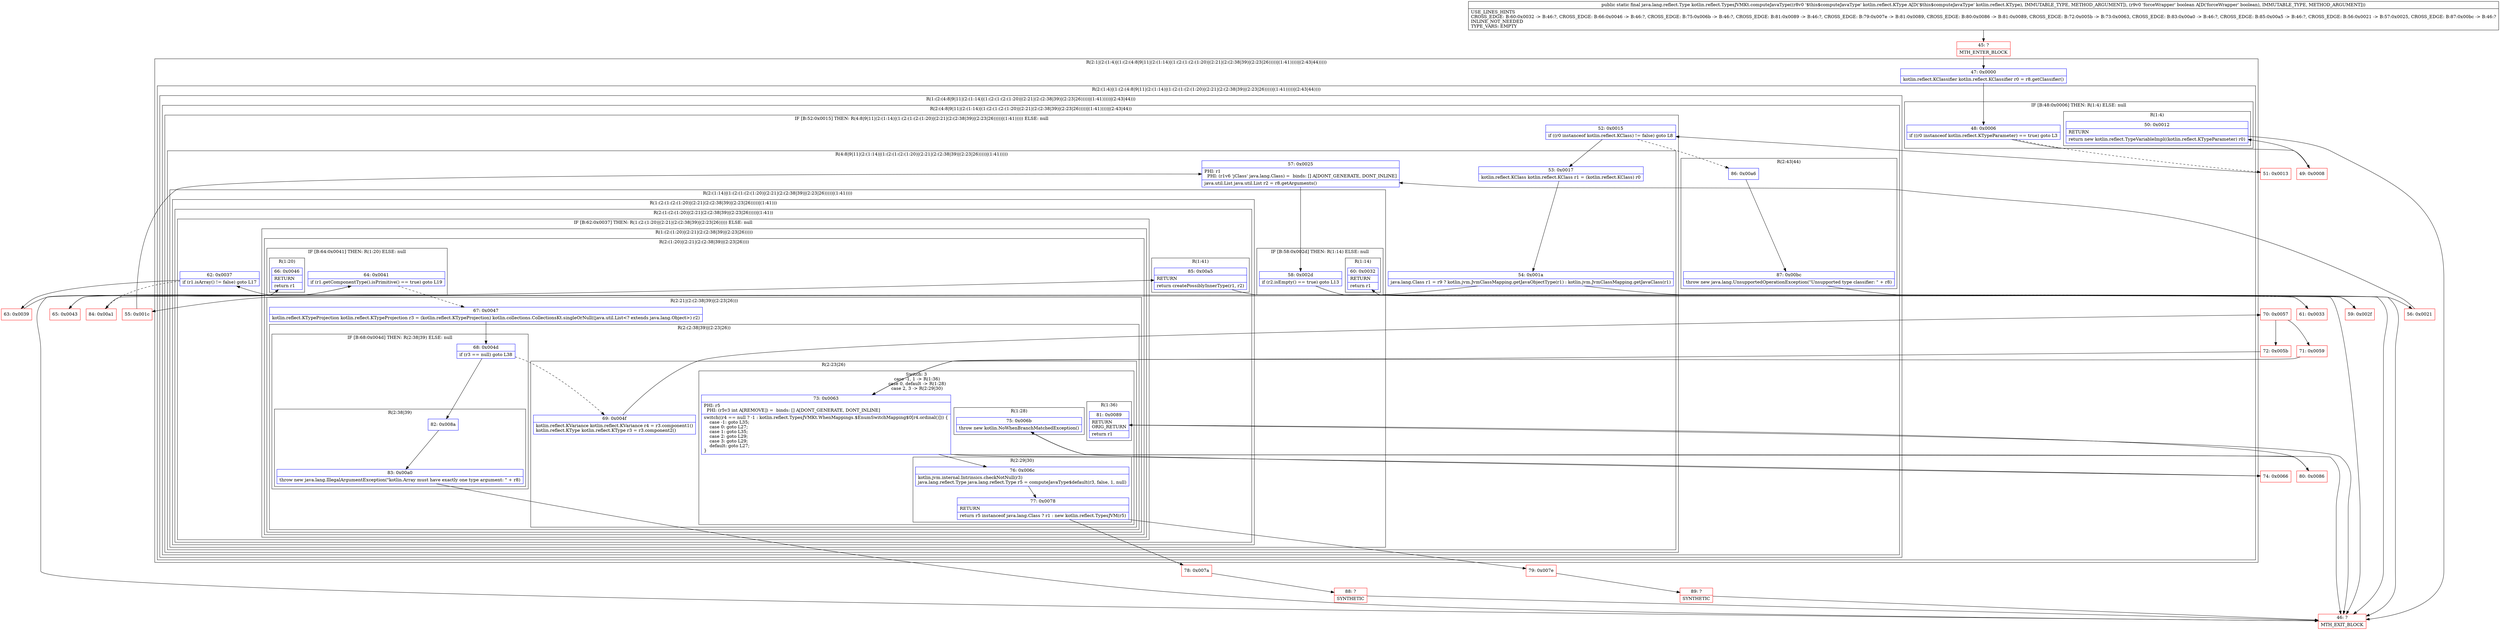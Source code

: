 digraph "CFG forkotlin.reflect.TypesJVMKt.computeJavaType(Lkotlin\/reflect\/KType;Z)Ljava\/lang\/reflect\/Type;" {
subgraph cluster_Region_1039140672 {
label = "R(2:1|(2:(1:4)|(1:(2:(4:8|9|11|(2:(1:14)|(1:(2:(1:(2:(1:20)|(2:21|(2:(2:38|39)|(2:23|26)))))|(1:41)))))|(2:43|44)))))";
node [shape=record,color=blue];
Node_47 [shape=record,label="{47\:\ 0x0000|kotlin.reflect.KClassifier kotlin.reflect.KClassifier r0 = r8.getClassifier()\l}"];
subgraph cluster_Region_1582724716 {
label = "R(2:(1:4)|(1:(2:(4:8|9|11|(2:(1:14)|(1:(2:(1:(2:(1:20)|(2:21|(2:(2:38|39)|(2:23|26)))))|(1:41)))))|(2:43|44))))";
node [shape=record,color=blue];
subgraph cluster_IfRegion_1231654007 {
label = "IF [B:48:0x0006] THEN: R(1:4) ELSE: null";
node [shape=record,color=blue];
Node_48 [shape=record,label="{48\:\ 0x0006|if ((r0 instanceof kotlin.reflect.KTypeParameter) == true) goto L3\l}"];
subgraph cluster_Region_889657358 {
label = "R(1:4)";
node [shape=record,color=blue];
Node_50 [shape=record,label="{50\:\ 0x0012|RETURN\l|return new kotlin.reflect.TypeVariableImpl((kotlin.reflect.KTypeParameter) r0)\l}"];
}
}
subgraph cluster_Region_391748163 {
label = "R(1:(2:(4:8|9|11|(2:(1:14)|(1:(2:(1:(2:(1:20)|(2:21|(2:(2:38|39)|(2:23|26)))))|(1:41)))))|(2:43|44)))";
node [shape=record,color=blue];
subgraph cluster_Region_512355994 {
label = "R(2:(4:8|9|11|(2:(1:14)|(1:(2:(1:(2:(1:20)|(2:21|(2:(2:38|39)|(2:23|26)))))|(1:41)))))|(2:43|44))";
node [shape=record,color=blue];
subgraph cluster_IfRegion_511407024 {
label = "IF [B:52:0x0015] THEN: R(4:8|9|11|(2:(1:14)|(1:(2:(1:(2:(1:20)|(2:21|(2:(2:38|39)|(2:23|26)))))|(1:41))))) ELSE: null";
node [shape=record,color=blue];
Node_52 [shape=record,label="{52\:\ 0x0015|if ((r0 instanceof kotlin.reflect.KClass) != false) goto L8\l}"];
subgraph cluster_Region_596421944 {
label = "R(4:8|9|11|(2:(1:14)|(1:(2:(1:(2:(1:20)|(2:21|(2:(2:38|39)|(2:23|26)))))|(1:41)))))";
node [shape=record,color=blue];
Node_53 [shape=record,label="{53\:\ 0x0017|kotlin.reflect.KClass kotlin.reflect.KClass r1 = (kotlin.reflect.KClass) r0\l}"];
Node_54 [shape=record,label="{54\:\ 0x001a|java.lang.Class r1 = r9 ? kotlin.jvm.JvmClassMapping.getJavaObjectType(r1) : kotlin.jvm.JvmClassMapping.getJavaClass(r1)\l}"];
Node_57 [shape=record,label="{57\:\ 0x0025|PHI: r1 \l  PHI: (r1v6 'jClass' java.lang.Class) =  binds: [] A[DONT_GENERATE, DONT_INLINE]\l|java.util.List java.util.List r2 = r8.getArguments()\l}"];
subgraph cluster_Region_906786308 {
label = "R(2:(1:14)|(1:(2:(1:(2:(1:20)|(2:21|(2:(2:38|39)|(2:23|26)))))|(1:41))))";
node [shape=record,color=blue];
subgraph cluster_IfRegion_710147928 {
label = "IF [B:58:0x002d] THEN: R(1:14) ELSE: null";
node [shape=record,color=blue];
Node_58 [shape=record,label="{58\:\ 0x002d|if (r2.isEmpty() == true) goto L13\l}"];
subgraph cluster_Region_637765386 {
label = "R(1:14)";
node [shape=record,color=blue];
Node_60 [shape=record,label="{60\:\ 0x0032|RETURN\l|return r1\l}"];
}
}
subgraph cluster_Region_1535415231 {
label = "R(1:(2:(1:(2:(1:20)|(2:21|(2:(2:38|39)|(2:23|26)))))|(1:41)))";
node [shape=record,color=blue];
subgraph cluster_Region_13926670 {
label = "R(2:(1:(2:(1:20)|(2:21|(2:(2:38|39)|(2:23|26)))))|(1:41))";
node [shape=record,color=blue];
subgraph cluster_IfRegion_734604460 {
label = "IF [B:62:0x0037] THEN: R(1:(2:(1:20)|(2:21|(2:(2:38|39)|(2:23|26))))) ELSE: null";
node [shape=record,color=blue];
Node_62 [shape=record,label="{62\:\ 0x0037|if (r1.isArray() != false) goto L17\l}"];
subgraph cluster_Region_1366835888 {
label = "R(1:(2:(1:20)|(2:21|(2:(2:38|39)|(2:23|26)))))";
node [shape=record,color=blue];
subgraph cluster_Region_68264653 {
label = "R(2:(1:20)|(2:21|(2:(2:38|39)|(2:23|26))))";
node [shape=record,color=blue];
subgraph cluster_IfRegion_1852456086 {
label = "IF [B:64:0x0041] THEN: R(1:20) ELSE: null";
node [shape=record,color=blue];
Node_64 [shape=record,label="{64\:\ 0x0041|if (r1.getComponentType().isPrimitive() == true) goto L19\l}"];
subgraph cluster_Region_675920142 {
label = "R(1:20)";
node [shape=record,color=blue];
Node_66 [shape=record,label="{66\:\ 0x0046|RETURN\l|return r1\l}"];
}
}
subgraph cluster_Region_2060264536 {
label = "R(2:21|(2:(2:38|39)|(2:23|26)))";
node [shape=record,color=blue];
Node_67 [shape=record,label="{67\:\ 0x0047|kotlin.reflect.KTypeProjection kotlin.reflect.KTypeProjection r3 = (kotlin.reflect.KTypeProjection) kotlin.collections.CollectionsKt.singleOrNull((java.util.List\<? extends java.lang.Object\>) r2)\l}"];
subgraph cluster_Region_2079834267 {
label = "R(2:(2:38|39)|(2:23|26))";
node [shape=record,color=blue];
subgraph cluster_IfRegion_1058866264 {
label = "IF [B:68:0x004d] THEN: R(2:38|39) ELSE: null";
node [shape=record,color=blue];
Node_68 [shape=record,label="{68\:\ 0x004d|if (r3 == null) goto L38\l}"];
subgraph cluster_Region_1603265050 {
label = "R(2:38|39)";
node [shape=record,color=blue];
Node_82 [shape=record,label="{82\:\ 0x008a}"];
Node_83 [shape=record,label="{83\:\ 0x00a0|throw new java.lang.IllegalArgumentException(\"kotlin.Array must have exactly one type argument: \" + r8)\l}"];
}
}
subgraph cluster_Region_1294672292 {
label = "R(2:23|26)";
node [shape=record,color=blue];
Node_69 [shape=record,label="{69\:\ 0x004f|kotlin.reflect.KVariance kotlin.reflect.KVariance r4 = r3.component1()\lkotlin.reflect.KType kotlin.reflect.KType r3 = r3.component2()\l}"];
subgraph cluster_SwitchRegion_2016919142 {
label = "Switch: 3
 case -1, 1 -> R(1:36)
 case 0, default -> R(1:28)
 case 2, 3 -> R(2:29|30)";
node [shape=record,color=blue];
Node_73 [shape=record,label="{73\:\ 0x0063|PHI: r5 \l  PHI: (r5v3 int A[REMOVE]) =  binds: [] A[DONT_GENERATE, DONT_INLINE]\l|switch((r4 == null ? \-1 : kotlin.reflect.TypesJVMKt.WhenMappings.$EnumSwitchMapping$0[r4.ordinal()])) \{\l    case \-1: goto L35;\l    case 0: goto L27;\l    case 1: goto L35;\l    case 2: goto L29;\l    case 3: goto L29;\l    default: goto L27;\l\}\l}"];
subgraph cluster_Region_306725082 {
label = "R(1:36)";
node [shape=record,color=blue];
Node_81 [shape=record,label="{81\:\ 0x0089|RETURN\lORIG_RETURN\l|return r1\l}"];
}
subgraph cluster_Region_1282496153 {
label = "R(1:28)";
node [shape=record,color=blue];
Node_75 [shape=record,label="{75\:\ 0x006b|throw new kotlin.NoWhenBranchMatchedException()\l}"];
}
subgraph cluster_Region_1887875699 {
label = "R(2:29|30)";
node [shape=record,color=blue];
Node_76 [shape=record,label="{76\:\ 0x006c|kotlin.jvm.internal.Intrinsics.checkNotNull(r3)\ljava.lang.reflect.Type java.lang.reflect.Type r5 = computeJavaType$default(r3, false, 1, null)\l}"];
Node_77 [shape=record,label="{77\:\ 0x0078|RETURN\l|return r5 instanceof java.lang.Class ? r1 : new kotlin.reflect.TypesJVM(r5)\l}"];
}
}
}
}
}
}
}
}
subgraph cluster_Region_1329049209 {
label = "R(1:41)";
node [shape=record,color=blue];
Node_85 [shape=record,label="{85\:\ 0x00a5|RETURN\l|return createPossiblyInnerType(r1, r2)\l}"];
}
}
}
}
}
}
subgraph cluster_Region_1165988368 {
label = "R(2:43|44)";
node [shape=record,color=blue];
Node_86 [shape=record,label="{86\:\ 0x00a6}"];
Node_87 [shape=record,label="{87\:\ 0x00bc|throw new java.lang.UnsupportedOperationException(\"Unsupported type classifier: \" + r8)\l}"];
}
}
}
}
}
Node_45 [shape=record,color=red,label="{45\:\ ?|MTH_ENTER_BLOCK\l}"];
Node_49 [shape=record,color=red,label="{49\:\ 0x0008}"];
Node_46 [shape=record,color=red,label="{46\:\ ?|MTH_EXIT_BLOCK\l}"];
Node_51 [shape=record,color=red,label="{51\:\ 0x0013}"];
Node_55 [shape=record,color=red,label="{55\:\ 0x001c}"];
Node_59 [shape=record,color=red,label="{59\:\ 0x002f}"];
Node_61 [shape=record,color=red,label="{61\:\ 0x0033}"];
Node_63 [shape=record,color=red,label="{63\:\ 0x0039}"];
Node_65 [shape=record,color=red,label="{65\:\ 0x0043}"];
Node_70 [shape=record,color=red,label="{70\:\ 0x0057}"];
Node_71 [shape=record,color=red,label="{71\:\ 0x0059}"];
Node_74 [shape=record,color=red,label="{74\:\ 0x0066}"];
Node_78 [shape=record,color=red,label="{78\:\ 0x007a}"];
Node_88 [shape=record,color=red,label="{88\:\ ?|SYNTHETIC\l}"];
Node_79 [shape=record,color=red,label="{79\:\ 0x007e}"];
Node_89 [shape=record,color=red,label="{89\:\ ?|SYNTHETIC\l}"];
Node_80 [shape=record,color=red,label="{80\:\ 0x0086}"];
Node_72 [shape=record,color=red,label="{72\:\ 0x005b}"];
Node_84 [shape=record,color=red,label="{84\:\ 0x00a1}"];
Node_56 [shape=record,color=red,label="{56\:\ 0x0021}"];
MethodNode[shape=record,label="{public static final java.lang.reflect.Type kotlin.reflect.TypesJVMKt.computeJavaType((r8v0 '$this$computeJavaType' kotlin.reflect.KType A[D('$this$computeJavaType' kotlin.reflect.KType), IMMUTABLE_TYPE, METHOD_ARGUMENT]), (r9v0 'forceWrapper' boolean A[D('forceWrapper' boolean), IMMUTABLE_TYPE, METHOD_ARGUMENT]))  | USE_LINES_HINTS\lCROSS_EDGE: B:60:0x0032 \-\> B:46:?, CROSS_EDGE: B:66:0x0046 \-\> B:46:?, CROSS_EDGE: B:75:0x006b \-\> B:46:?, CROSS_EDGE: B:81:0x0089 \-\> B:46:?, CROSS_EDGE: B:79:0x007e \-\> B:81:0x0089, CROSS_EDGE: B:80:0x0086 \-\> B:81:0x0089, CROSS_EDGE: B:72:0x005b \-\> B:73:0x0063, CROSS_EDGE: B:83:0x00a0 \-\> B:46:?, CROSS_EDGE: B:85:0x00a5 \-\> B:46:?, CROSS_EDGE: B:56:0x0021 \-\> B:57:0x0025, CROSS_EDGE: B:87:0x00bc \-\> B:46:?\lINLINE_NOT_NEEDED\lTYPE_VARS: EMPTY\l}"];
MethodNode -> Node_45;Node_47 -> Node_48;
Node_48 -> Node_49;
Node_48 -> Node_51[style=dashed];
Node_50 -> Node_46;
Node_52 -> Node_53;
Node_52 -> Node_86[style=dashed];
Node_53 -> Node_54;
Node_54 -> Node_55;
Node_54 -> Node_56;
Node_57 -> Node_58;
Node_58 -> Node_59;
Node_58 -> Node_61[style=dashed];
Node_60 -> Node_46;
Node_62 -> Node_63;
Node_62 -> Node_84[style=dashed];
Node_64 -> Node_65;
Node_64 -> Node_67[style=dashed];
Node_66 -> Node_46;
Node_67 -> Node_68;
Node_68 -> Node_69[style=dashed];
Node_68 -> Node_82;
Node_82 -> Node_83;
Node_83 -> Node_46;
Node_69 -> Node_70;
Node_73 -> Node_74;
Node_73 -> Node_76;
Node_73 -> Node_80;
Node_81 -> Node_46;
Node_75 -> Node_46;
Node_76 -> Node_77;
Node_77 -> Node_78;
Node_77 -> Node_79;
Node_85 -> Node_46;
Node_86 -> Node_87;
Node_87 -> Node_46;
Node_45 -> Node_47;
Node_49 -> Node_50;
Node_51 -> Node_52;
Node_55 -> Node_57;
Node_59 -> Node_60;
Node_61 -> Node_62;
Node_63 -> Node_64;
Node_65 -> Node_66;
Node_70 -> Node_71;
Node_70 -> Node_72;
Node_71 -> Node_73;
Node_74 -> Node_75;
Node_78 -> Node_88;
Node_88 -> Node_46;
Node_79 -> Node_89;
Node_89 -> Node_46;
Node_80 -> Node_81;
Node_72 -> Node_73;
Node_84 -> Node_85;
Node_56 -> Node_57;
}

